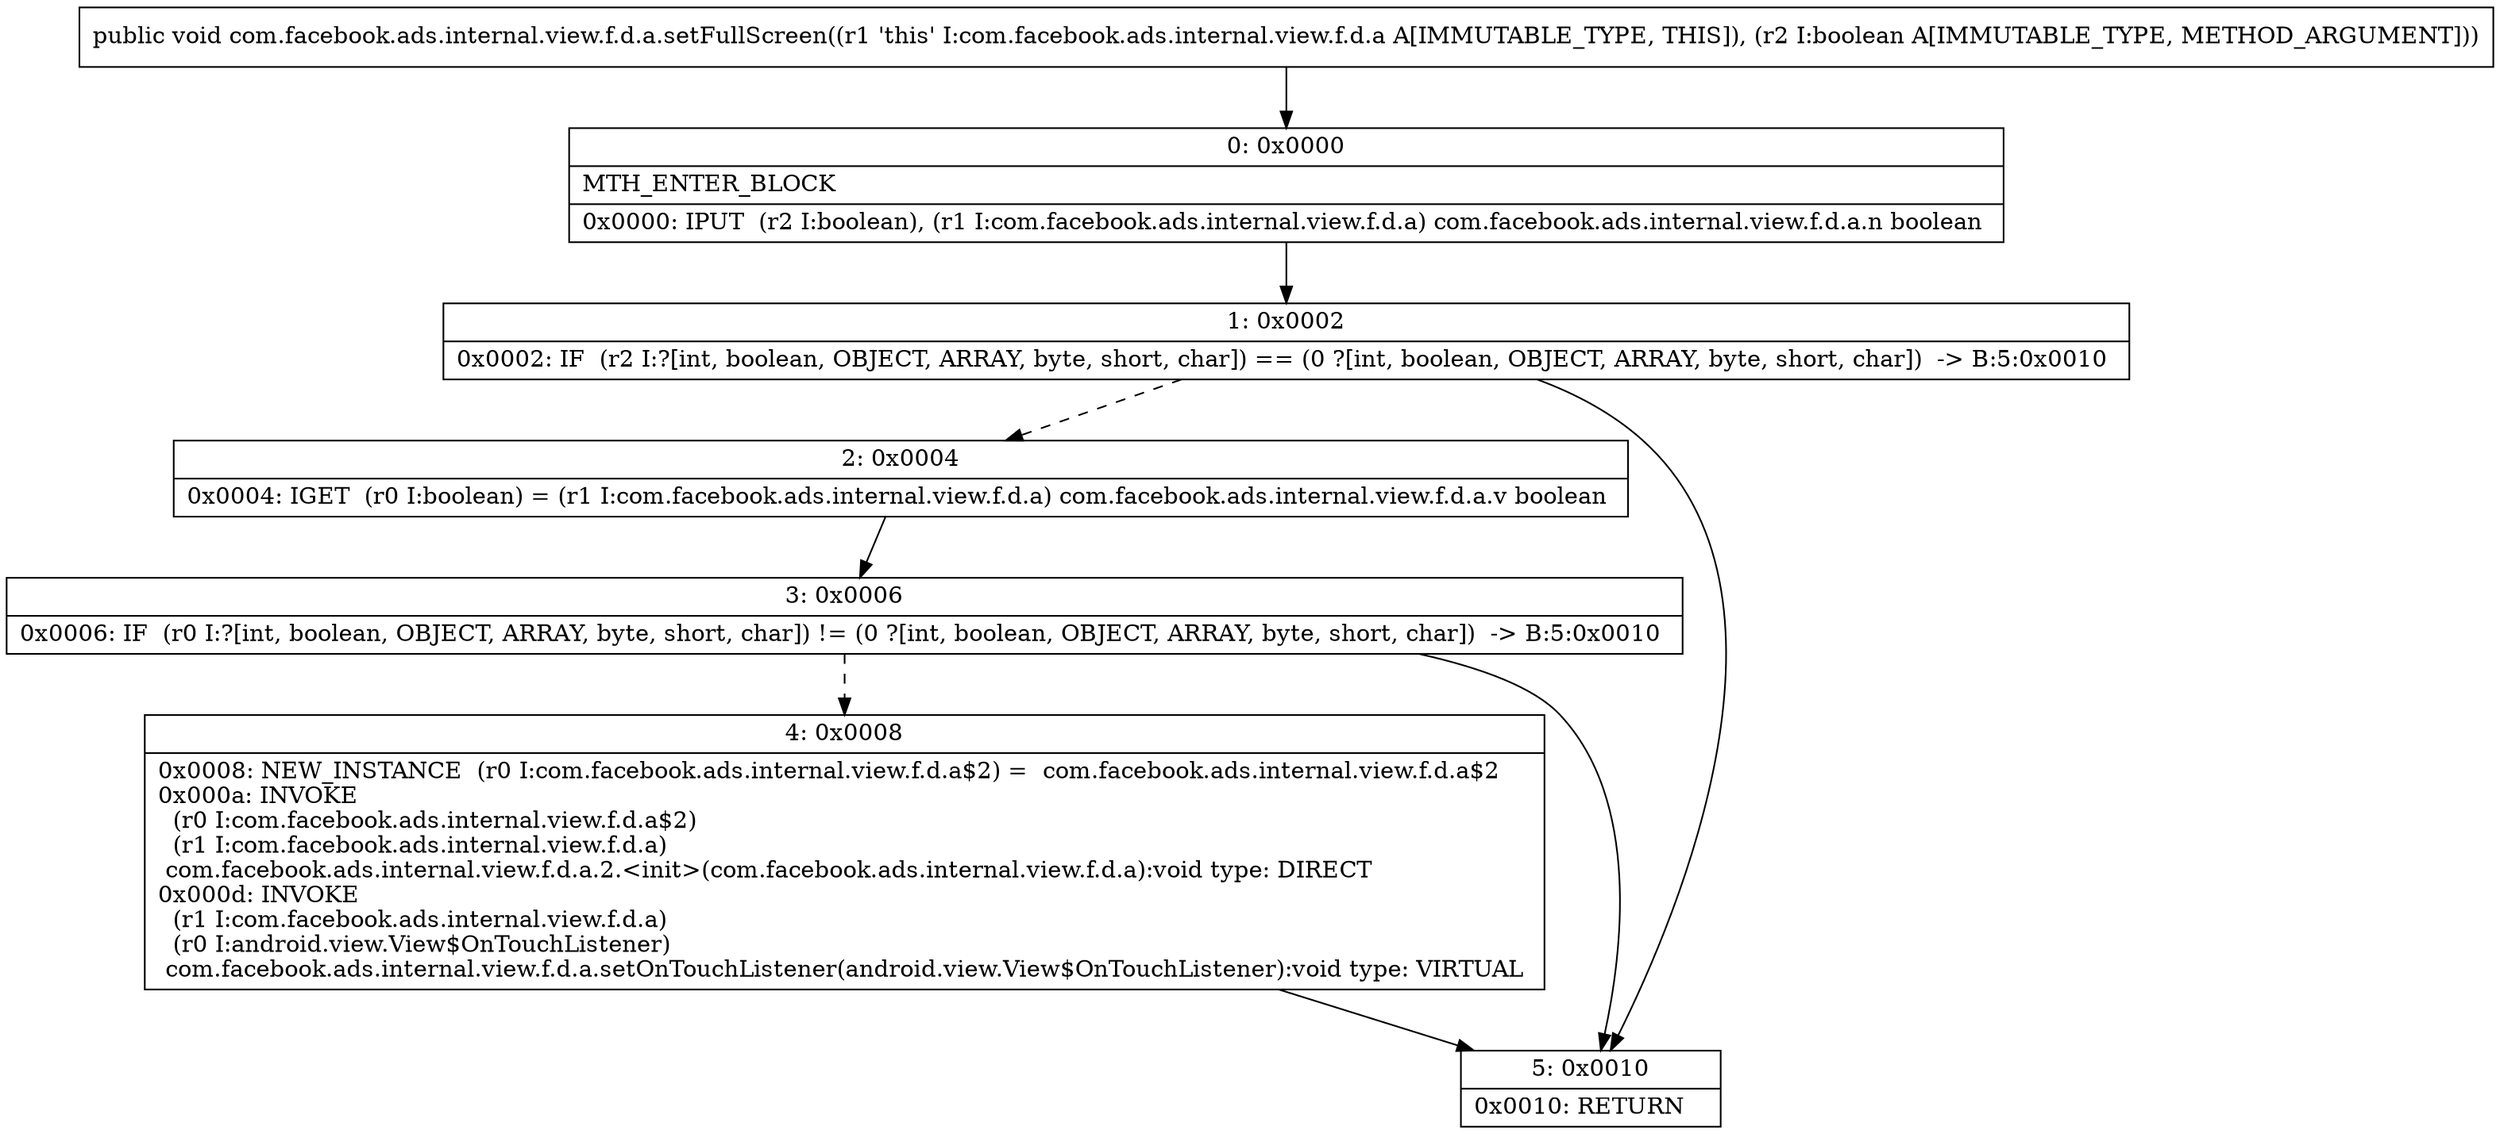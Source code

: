 digraph "CFG forcom.facebook.ads.internal.view.f.d.a.setFullScreen(Z)V" {
Node_0 [shape=record,label="{0\:\ 0x0000|MTH_ENTER_BLOCK\l|0x0000: IPUT  (r2 I:boolean), (r1 I:com.facebook.ads.internal.view.f.d.a) com.facebook.ads.internal.view.f.d.a.n boolean \l}"];
Node_1 [shape=record,label="{1\:\ 0x0002|0x0002: IF  (r2 I:?[int, boolean, OBJECT, ARRAY, byte, short, char]) == (0 ?[int, boolean, OBJECT, ARRAY, byte, short, char])  \-\> B:5:0x0010 \l}"];
Node_2 [shape=record,label="{2\:\ 0x0004|0x0004: IGET  (r0 I:boolean) = (r1 I:com.facebook.ads.internal.view.f.d.a) com.facebook.ads.internal.view.f.d.a.v boolean \l}"];
Node_3 [shape=record,label="{3\:\ 0x0006|0x0006: IF  (r0 I:?[int, boolean, OBJECT, ARRAY, byte, short, char]) != (0 ?[int, boolean, OBJECT, ARRAY, byte, short, char])  \-\> B:5:0x0010 \l}"];
Node_4 [shape=record,label="{4\:\ 0x0008|0x0008: NEW_INSTANCE  (r0 I:com.facebook.ads.internal.view.f.d.a$2) =  com.facebook.ads.internal.view.f.d.a$2 \l0x000a: INVOKE  \l  (r0 I:com.facebook.ads.internal.view.f.d.a$2)\l  (r1 I:com.facebook.ads.internal.view.f.d.a)\l com.facebook.ads.internal.view.f.d.a.2.\<init\>(com.facebook.ads.internal.view.f.d.a):void type: DIRECT \l0x000d: INVOKE  \l  (r1 I:com.facebook.ads.internal.view.f.d.a)\l  (r0 I:android.view.View$OnTouchListener)\l com.facebook.ads.internal.view.f.d.a.setOnTouchListener(android.view.View$OnTouchListener):void type: VIRTUAL \l}"];
Node_5 [shape=record,label="{5\:\ 0x0010|0x0010: RETURN   \l}"];
MethodNode[shape=record,label="{public void com.facebook.ads.internal.view.f.d.a.setFullScreen((r1 'this' I:com.facebook.ads.internal.view.f.d.a A[IMMUTABLE_TYPE, THIS]), (r2 I:boolean A[IMMUTABLE_TYPE, METHOD_ARGUMENT])) }"];
MethodNode -> Node_0;
Node_0 -> Node_1;
Node_1 -> Node_2[style=dashed];
Node_1 -> Node_5;
Node_2 -> Node_3;
Node_3 -> Node_4[style=dashed];
Node_3 -> Node_5;
Node_4 -> Node_5;
}

